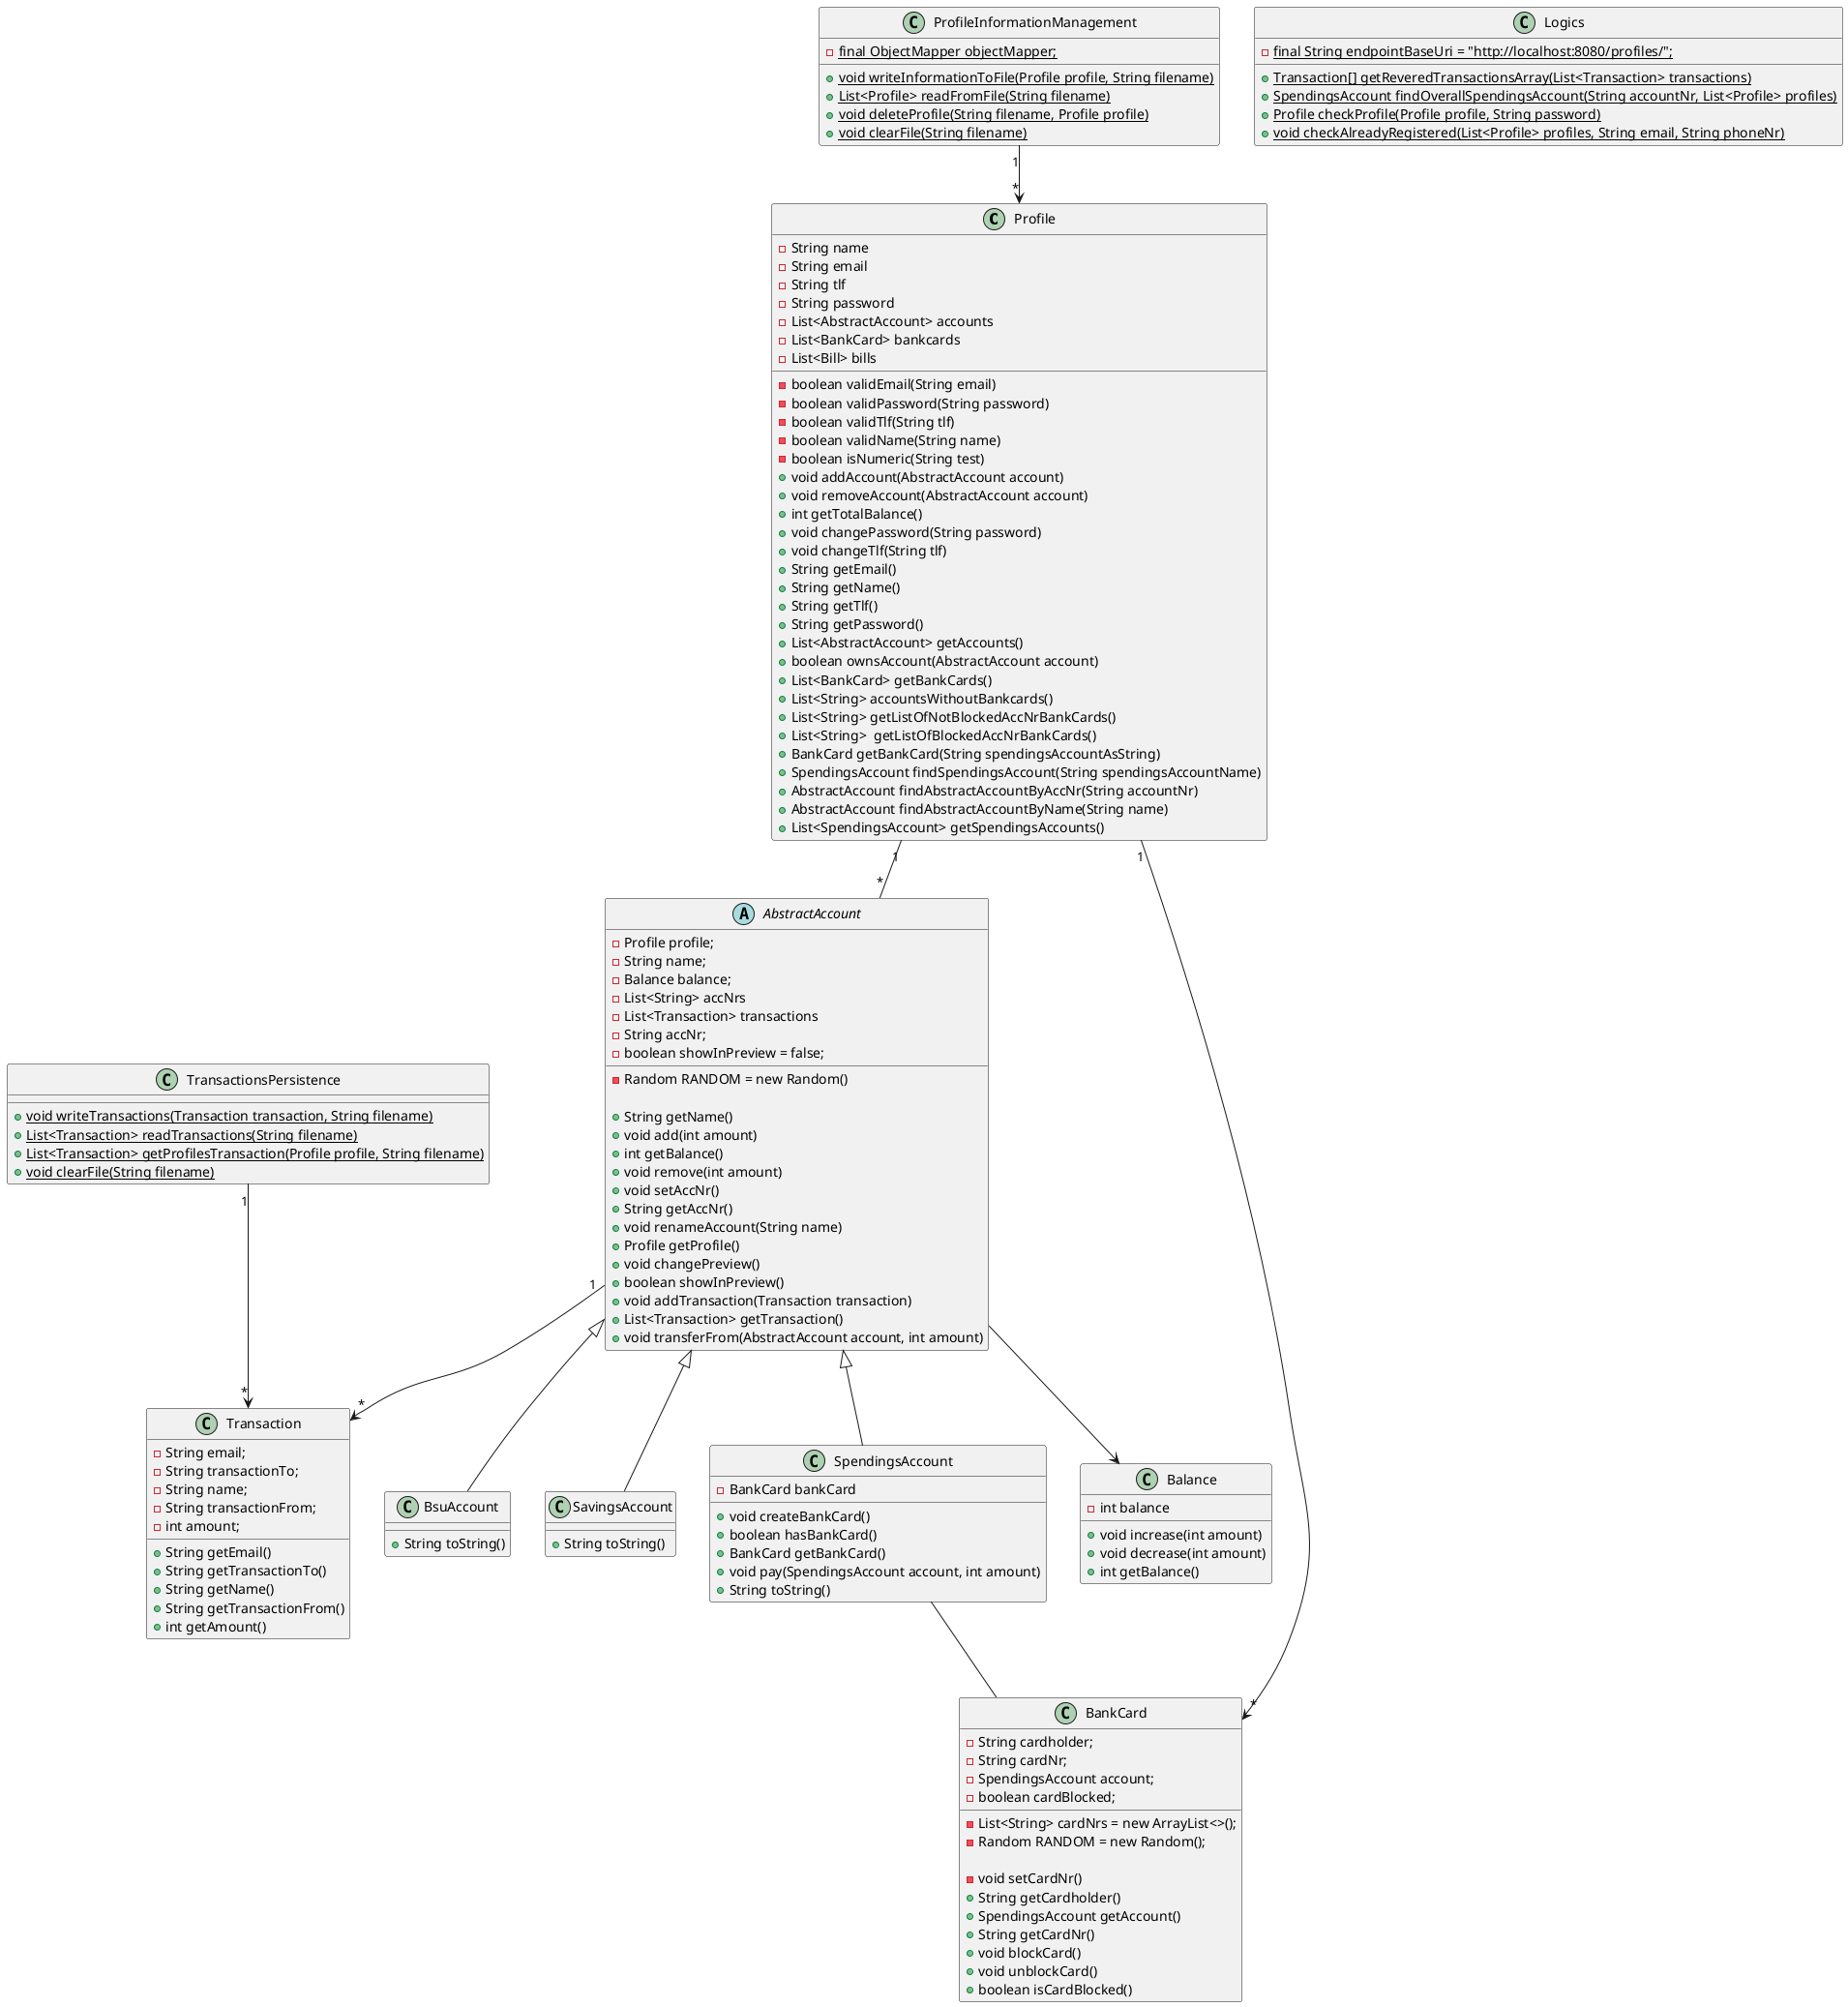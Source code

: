 @startuml
class Profile {
    -String name
    -String email
    -String tlf
    -String password
    -List<AbstractAccount> accounts
    -List<BankCard> bankcards
    -List<Bill> bills

    -boolean validEmail(String email)
    -boolean validPassword(String password)
    -boolean validTlf(String tlf)
    -boolean validName(String name)
    -boolean isNumeric(String test)
    +void addAccount(AbstractAccount account)
    +void removeAccount(AbstractAccount account)
    +int getTotalBalance() 
    +void changePassword(String password)
    +void changeTlf(String tlf)
    +String getEmail()
    +String getName()
    +String getTlf()
    +String getPassword()
    +List<AbstractAccount> getAccounts() 
    +boolean ownsAccount(AbstractAccount account)
    +List<BankCard> getBankCards()
    +List<String> accountsWithoutBankcards()
    +List<String> getListOfNotBlockedAccNrBankCards()
    +List<String>  getListOfBlockedAccNrBankCards()
    +BankCard getBankCard(String spendingsAccountAsString)
    +SpendingsAccount findSpendingsAccount(String spendingsAccountName)
    +AbstractAccount findAbstractAccountByAccNr(String accountNr) 
    +AbstractAccount findAbstractAccountByName(String name)
    +List<SpendingsAccount> getSpendingsAccounts()
}

abstract class AbstractAccount {
    -Profile profile;
    -String name;
    -Balance balance;
    -List<String> accNrs 
    -List<Transaction> transactions 
    -String accNr;
    -boolean showInPreview = false;
    -Random RANDOM = new Random()

    +String getName()
    +void add(int amount)
    +int getBalance()
    +void remove(int amount)
    +void setAccNr()
    +String getAccNr()
    +void renameAccount(String name)
    +Profile getProfile()
    +void changePreview()
    +boolean showInPreview()
    +void addTransaction(Transaction transaction)
    +List<Transaction> getTransaction()
    +void transferFrom(AbstractAccount account, int amount)
}

class BsuAccount {
    +String toString()
}

class SavingsAccount {
    +String toString()
}

class SpendingsAccount {
    -BankCard bankCard
    
    +void createBankCard()
    +boolean hasBankCard()
    +BankCard getBankCard()
    +void pay(SpendingsAccount account, int amount)
    +String toString()
}

class Balance {
    -int balance

    +void increase(int amount)
    +void decrease(int amount)
    +int getBalance()
}

class BankCard {
    -String cardholder;
    -List<String> cardNrs = new ArrayList<>();
    -String cardNr;
    -SpendingsAccount account;
    -boolean cardBlocked;
    -Random RANDOM = new Random();

    -void setCardNr()
    +String getCardholder()
    +SpendingsAccount getAccount()
    +String getCardNr()
    +void blockCard()
    +void unblockCard()
    +boolean isCardBlocked()
}


class Transaction {
    -String email;
    -String transactionTo;
    -String name;
    -String transactionFrom;
    -int amount;

    +String getEmail()
    +String getTransactionTo()
    +String getName()
    +String getTransactionFrom()
    +int getAmount()
}

class ProfileInformationManagement{
    -{static} final ObjectMapper objectMapper;
    +{static}void writeInformationToFile(Profile profile, String filename)
    +{static}List<Profile> readFromFile(String filename)
    +{static}void deleteProfile(String filename, Profile profile)
    +{static} void clearFile(String filename)
}

class TransactionsPersistence{
    +{static}void writeTransactions(Transaction transaction, String filename)
    +{static}List<Transaction> readTransactions(String filename)
    +{static}List<Transaction> getProfilesTransaction(Profile profile, String filename)
    +{static}void clearFile(String filename)
}

class Logics {
    -{static} final String endpointBaseUri = "http://localhost:8080/profiles/";

    +{static} Transaction[] getReveredTransactionsArray(List<Transaction> transactions)
    +{static} SpendingsAccount findOverallSpendingsAccount(String accountNr, List<Profile> profiles)
    +{static} Profile checkProfile(Profile profile, String password)
    +{static} void checkAlreadyRegistered(List<Profile> profiles, String email, String phoneNr)
}


Profile "1" -- "*" AbstractAccount
AbstractAccount <|-- BsuAccount
AbstractAccount <|-- SpendingsAccount
AbstractAccount <|-- SavingsAccount
AbstractAccount "1" --> "*" Transaction
AbstractAccount --> Balance
SpendingsAccount -- BankCard
Profile "1" --> "*" BankCard


TransactionsPersistence "1" --> "*" Transaction
ProfileInformationManagement "1" --> "*" Profile

@enduml